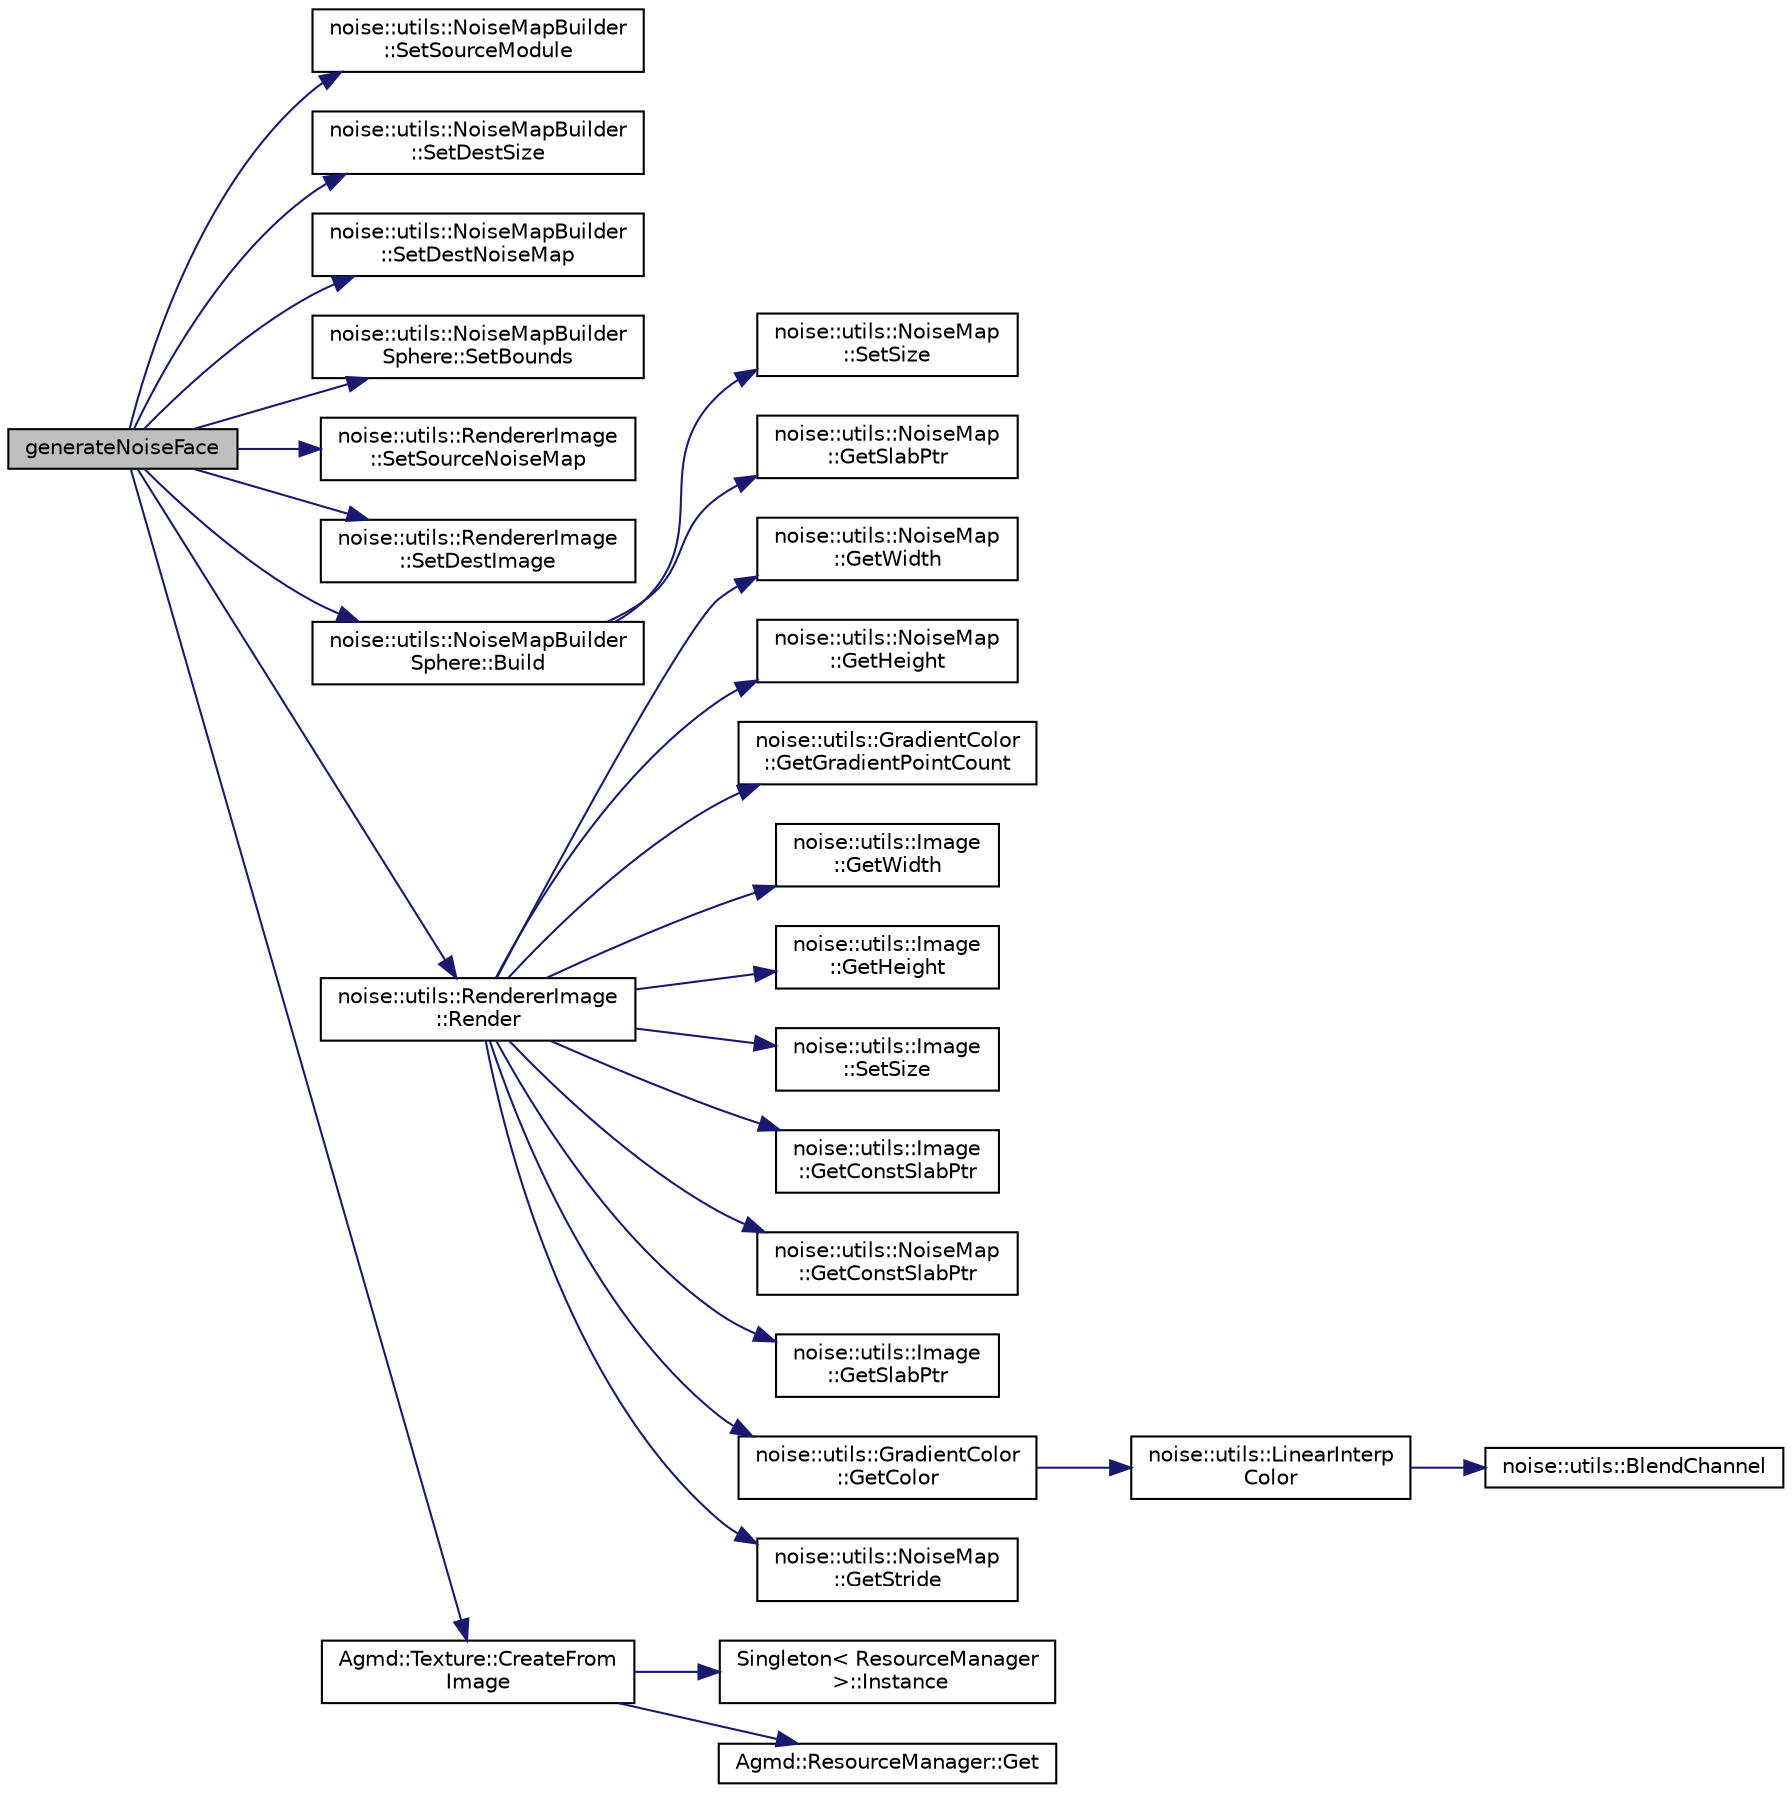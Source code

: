 digraph "generateNoiseFace"
{
  edge [fontname="Helvetica",fontsize="10",labelfontname="Helvetica",labelfontsize="10"];
  node [fontname="Helvetica",fontsize="10",shape=record];
  rankdir="LR";
  Node1 [label="generateNoiseFace",height=0.2,width=0.4,color="black", fillcolor="grey75", style="filled" fontcolor="black"];
  Node1 -> Node2 [color="midnightblue",fontsize="10",style="solid",fontname="Helvetica"];
  Node2 [label="noise::utils::NoiseMapBuilder\l::SetSourceModule",height=0.2,width=0.4,color="black", fillcolor="white", style="filled",URL="$classnoise_1_1utils_1_1_noise_map_builder.html#aa39e8ea292711aa3a7627ddcaee4f12f"];
  Node1 -> Node3 [color="midnightblue",fontsize="10",style="solid",fontname="Helvetica"];
  Node3 [label="noise::utils::NoiseMapBuilder\l::SetDestSize",height=0.2,width=0.4,color="black", fillcolor="white", style="filled",URL="$classnoise_1_1utils_1_1_noise_map_builder.html#abad282f0cbe67824b73c580f611a7bd0"];
  Node1 -> Node4 [color="midnightblue",fontsize="10",style="solid",fontname="Helvetica"];
  Node4 [label="noise::utils::NoiseMapBuilder\l::SetDestNoiseMap",height=0.2,width=0.4,color="black", fillcolor="white", style="filled",URL="$classnoise_1_1utils_1_1_noise_map_builder.html#a07555b64324efbb16f0ef244c4fed8b7"];
  Node1 -> Node5 [color="midnightblue",fontsize="10",style="solid",fontname="Helvetica"];
  Node5 [label="noise::utils::NoiseMapBuilder\lSphere::SetBounds",height=0.2,width=0.4,color="black", fillcolor="white", style="filled",URL="$classnoise_1_1utils_1_1_noise_map_builder_sphere.html#ad2f19622ba12bc8ee715b2d070bfaf09"];
  Node1 -> Node6 [color="midnightblue",fontsize="10",style="solid",fontname="Helvetica"];
  Node6 [label="noise::utils::RendererImage\l::SetSourceNoiseMap",height=0.2,width=0.4,color="black", fillcolor="white", style="filled",URL="$classnoise_1_1utils_1_1_renderer_image.html#ab6db6e2627deb4ea2b26e8fdff1794ca"];
  Node1 -> Node7 [color="midnightblue",fontsize="10",style="solid",fontname="Helvetica"];
  Node7 [label="noise::utils::RendererImage\l::SetDestImage",height=0.2,width=0.4,color="black", fillcolor="white", style="filled",URL="$classnoise_1_1utils_1_1_renderer_image.html#a0face58e643a3ee56bdcdead4910c933"];
  Node1 -> Node8 [color="midnightblue",fontsize="10",style="solid",fontname="Helvetica"];
  Node8 [label="noise::utils::NoiseMapBuilder\lSphere::Build",height=0.2,width=0.4,color="black", fillcolor="white", style="filled",URL="$classnoise_1_1utils_1_1_noise_map_builder_sphere.html#a39ac9c3dba8db40b6d5d34c2ec54704b"];
  Node8 -> Node9 [color="midnightblue",fontsize="10",style="solid",fontname="Helvetica"];
  Node9 [label="noise::utils::NoiseMap\l::SetSize",height=0.2,width=0.4,color="black", fillcolor="white", style="filled",URL="$classnoise_1_1utils_1_1_noise_map.html#aa7d1f98f133f98fdc032300417277b49"];
  Node8 -> Node10 [color="midnightblue",fontsize="10",style="solid",fontname="Helvetica"];
  Node10 [label="noise::utils::NoiseMap\l::GetSlabPtr",height=0.2,width=0.4,color="black", fillcolor="white", style="filled",URL="$classnoise_1_1utils_1_1_noise_map.html#aed156da712e668ce73769121e11c2660"];
  Node1 -> Node11 [color="midnightblue",fontsize="10",style="solid",fontname="Helvetica"];
  Node11 [label="noise::utils::RendererImage\l::Render",height=0.2,width=0.4,color="black", fillcolor="white", style="filled",URL="$classnoise_1_1utils_1_1_renderer_image.html#a12013b5b684d98864e77b0ec87ad13d5"];
  Node11 -> Node12 [color="midnightblue",fontsize="10",style="solid",fontname="Helvetica"];
  Node12 [label="noise::utils::NoiseMap\l::GetWidth",height=0.2,width=0.4,color="black", fillcolor="white", style="filled",URL="$classnoise_1_1utils_1_1_noise_map.html#a8355dbe703d6c46c8bbe34112fcd172d"];
  Node11 -> Node13 [color="midnightblue",fontsize="10",style="solid",fontname="Helvetica"];
  Node13 [label="noise::utils::NoiseMap\l::GetHeight",height=0.2,width=0.4,color="black", fillcolor="white", style="filled",URL="$classnoise_1_1utils_1_1_noise_map.html#a8d29226f2e0300e5738556cde3214ff9"];
  Node11 -> Node14 [color="midnightblue",fontsize="10",style="solid",fontname="Helvetica"];
  Node14 [label="noise::utils::GradientColor\l::GetGradientPointCount",height=0.2,width=0.4,color="black", fillcolor="white", style="filled",URL="$classnoise_1_1utils_1_1_gradient_color.html#a5755924714ac89914b339f3addc80741"];
  Node11 -> Node15 [color="midnightblue",fontsize="10",style="solid",fontname="Helvetica"];
  Node15 [label="noise::utils::Image\l::GetWidth",height=0.2,width=0.4,color="black", fillcolor="white", style="filled",URL="$classnoise_1_1utils_1_1_image.html#a64ff551a36ab982be8cfbe2cd6c4d23d"];
  Node11 -> Node16 [color="midnightblue",fontsize="10",style="solid",fontname="Helvetica"];
  Node16 [label="noise::utils::Image\l::GetHeight",height=0.2,width=0.4,color="black", fillcolor="white", style="filled",URL="$classnoise_1_1utils_1_1_image.html#aded188470833c4f5ff321fb11c973b1e"];
  Node11 -> Node17 [color="midnightblue",fontsize="10",style="solid",fontname="Helvetica"];
  Node17 [label="noise::utils::Image\l::SetSize",height=0.2,width=0.4,color="black", fillcolor="white", style="filled",URL="$classnoise_1_1utils_1_1_image.html#a770c8c35b303a1209464bc65488dc23d"];
  Node11 -> Node18 [color="midnightblue",fontsize="10",style="solid",fontname="Helvetica"];
  Node18 [label="noise::utils::Image\l::GetConstSlabPtr",height=0.2,width=0.4,color="black", fillcolor="white", style="filled",URL="$classnoise_1_1utils_1_1_image.html#a80bbbdb0b01de1bd96758ef778d9dd1c"];
  Node11 -> Node19 [color="midnightblue",fontsize="10",style="solid",fontname="Helvetica"];
  Node19 [label="noise::utils::NoiseMap\l::GetConstSlabPtr",height=0.2,width=0.4,color="black", fillcolor="white", style="filled",URL="$classnoise_1_1utils_1_1_noise_map.html#a7e9fc390a2fb33ab1b1d65e072bdaeee"];
  Node11 -> Node20 [color="midnightblue",fontsize="10",style="solid",fontname="Helvetica"];
  Node20 [label="noise::utils::Image\l::GetSlabPtr",height=0.2,width=0.4,color="black", fillcolor="white", style="filled",URL="$classnoise_1_1utils_1_1_image.html#a4349e07bc8d153d64c0a21a0e1062701"];
  Node11 -> Node21 [color="midnightblue",fontsize="10",style="solid",fontname="Helvetica"];
  Node21 [label="noise::utils::GradientColor\l::GetColor",height=0.2,width=0.4,color="black", fillcolor="white", style="filled",URL="$classnoise_1_1utils_1_1_gradient_color.html#aa77f1cb0b4b7e79727075972ce1d8e29"];
  Node21 -> Node22 [color="midnightblue",fontsize="10",style="solid",fontname="Helvetica"];
  Node22 [label="noise::utils::LinearInterp\lColor",height=0.2,width=0.4,color="black", fillcolor="white", style="filled",URL="$namespacenoise_1_1utils.html#ad7a9086f885346fea9dc0011f1884f70"];
  Node22 -> Node23 [color="midnightblue",fontsize="10",style="solid",fontname="Helvetica"];
  Node23 [label="noise::utils::BlendChannel",height=0.2,width=0.4,color="black", fillcolor="white", style="filled",URL="$namespacenoise_1_1utils.html#a2711778d9c2d9c7641e6deb98bea878f"];
  Node11 -> Node24 [color="midnightblue",fontsize="10",style="solid",fontname="Helvetica"];
  Node24 [label="noise::utils::NoiseMap\l::GetStride",height=0.2,width=0.4,color="black", fillcolor="white", style="filled",URL="$classnoise_1_1utils_1_1_noise_map.html#af57bca1cd431312dcbe80056012224ed"];
  Node1 -> Node25 [color="midnightblue",fontsize="10",style="solid",fontname="Helvetica"];
  Node25 [label="Agmd::Texture::CreateFrom\lImage",height=0.2,width=0.4,color="black", fillcolor="white", style="filled",URL="$class_agmd_1_1_texture.html#a3e117c4750da5def2f6877da8c266239"];
  Node25 -> Node26 [color="midnightblue",fontsize="10",style="solid",fontname="Helvetica"];
  Node26 [label="Singleton\< ResourceManager\l \>::Instance",height=0.2,width=0.4,color="black", fillcolor="white", style="filled",URL="$class_singleton.html#a131e87528259529400d58b6df5d9743c"];
  Node25 -> Node27 [color="midnightblue",fontsize="10",style="solid",fontname="Helvetica"];
  Node27 [label="Agmd::ResourceManager::Get",height=0.2,width=0.4,color="black", fillcolor="white", style="filled",URL="$class_agmd_1_1_resource_manager.html#a65c6954a3b27b8063db15a0e4a6e2961"];
}
